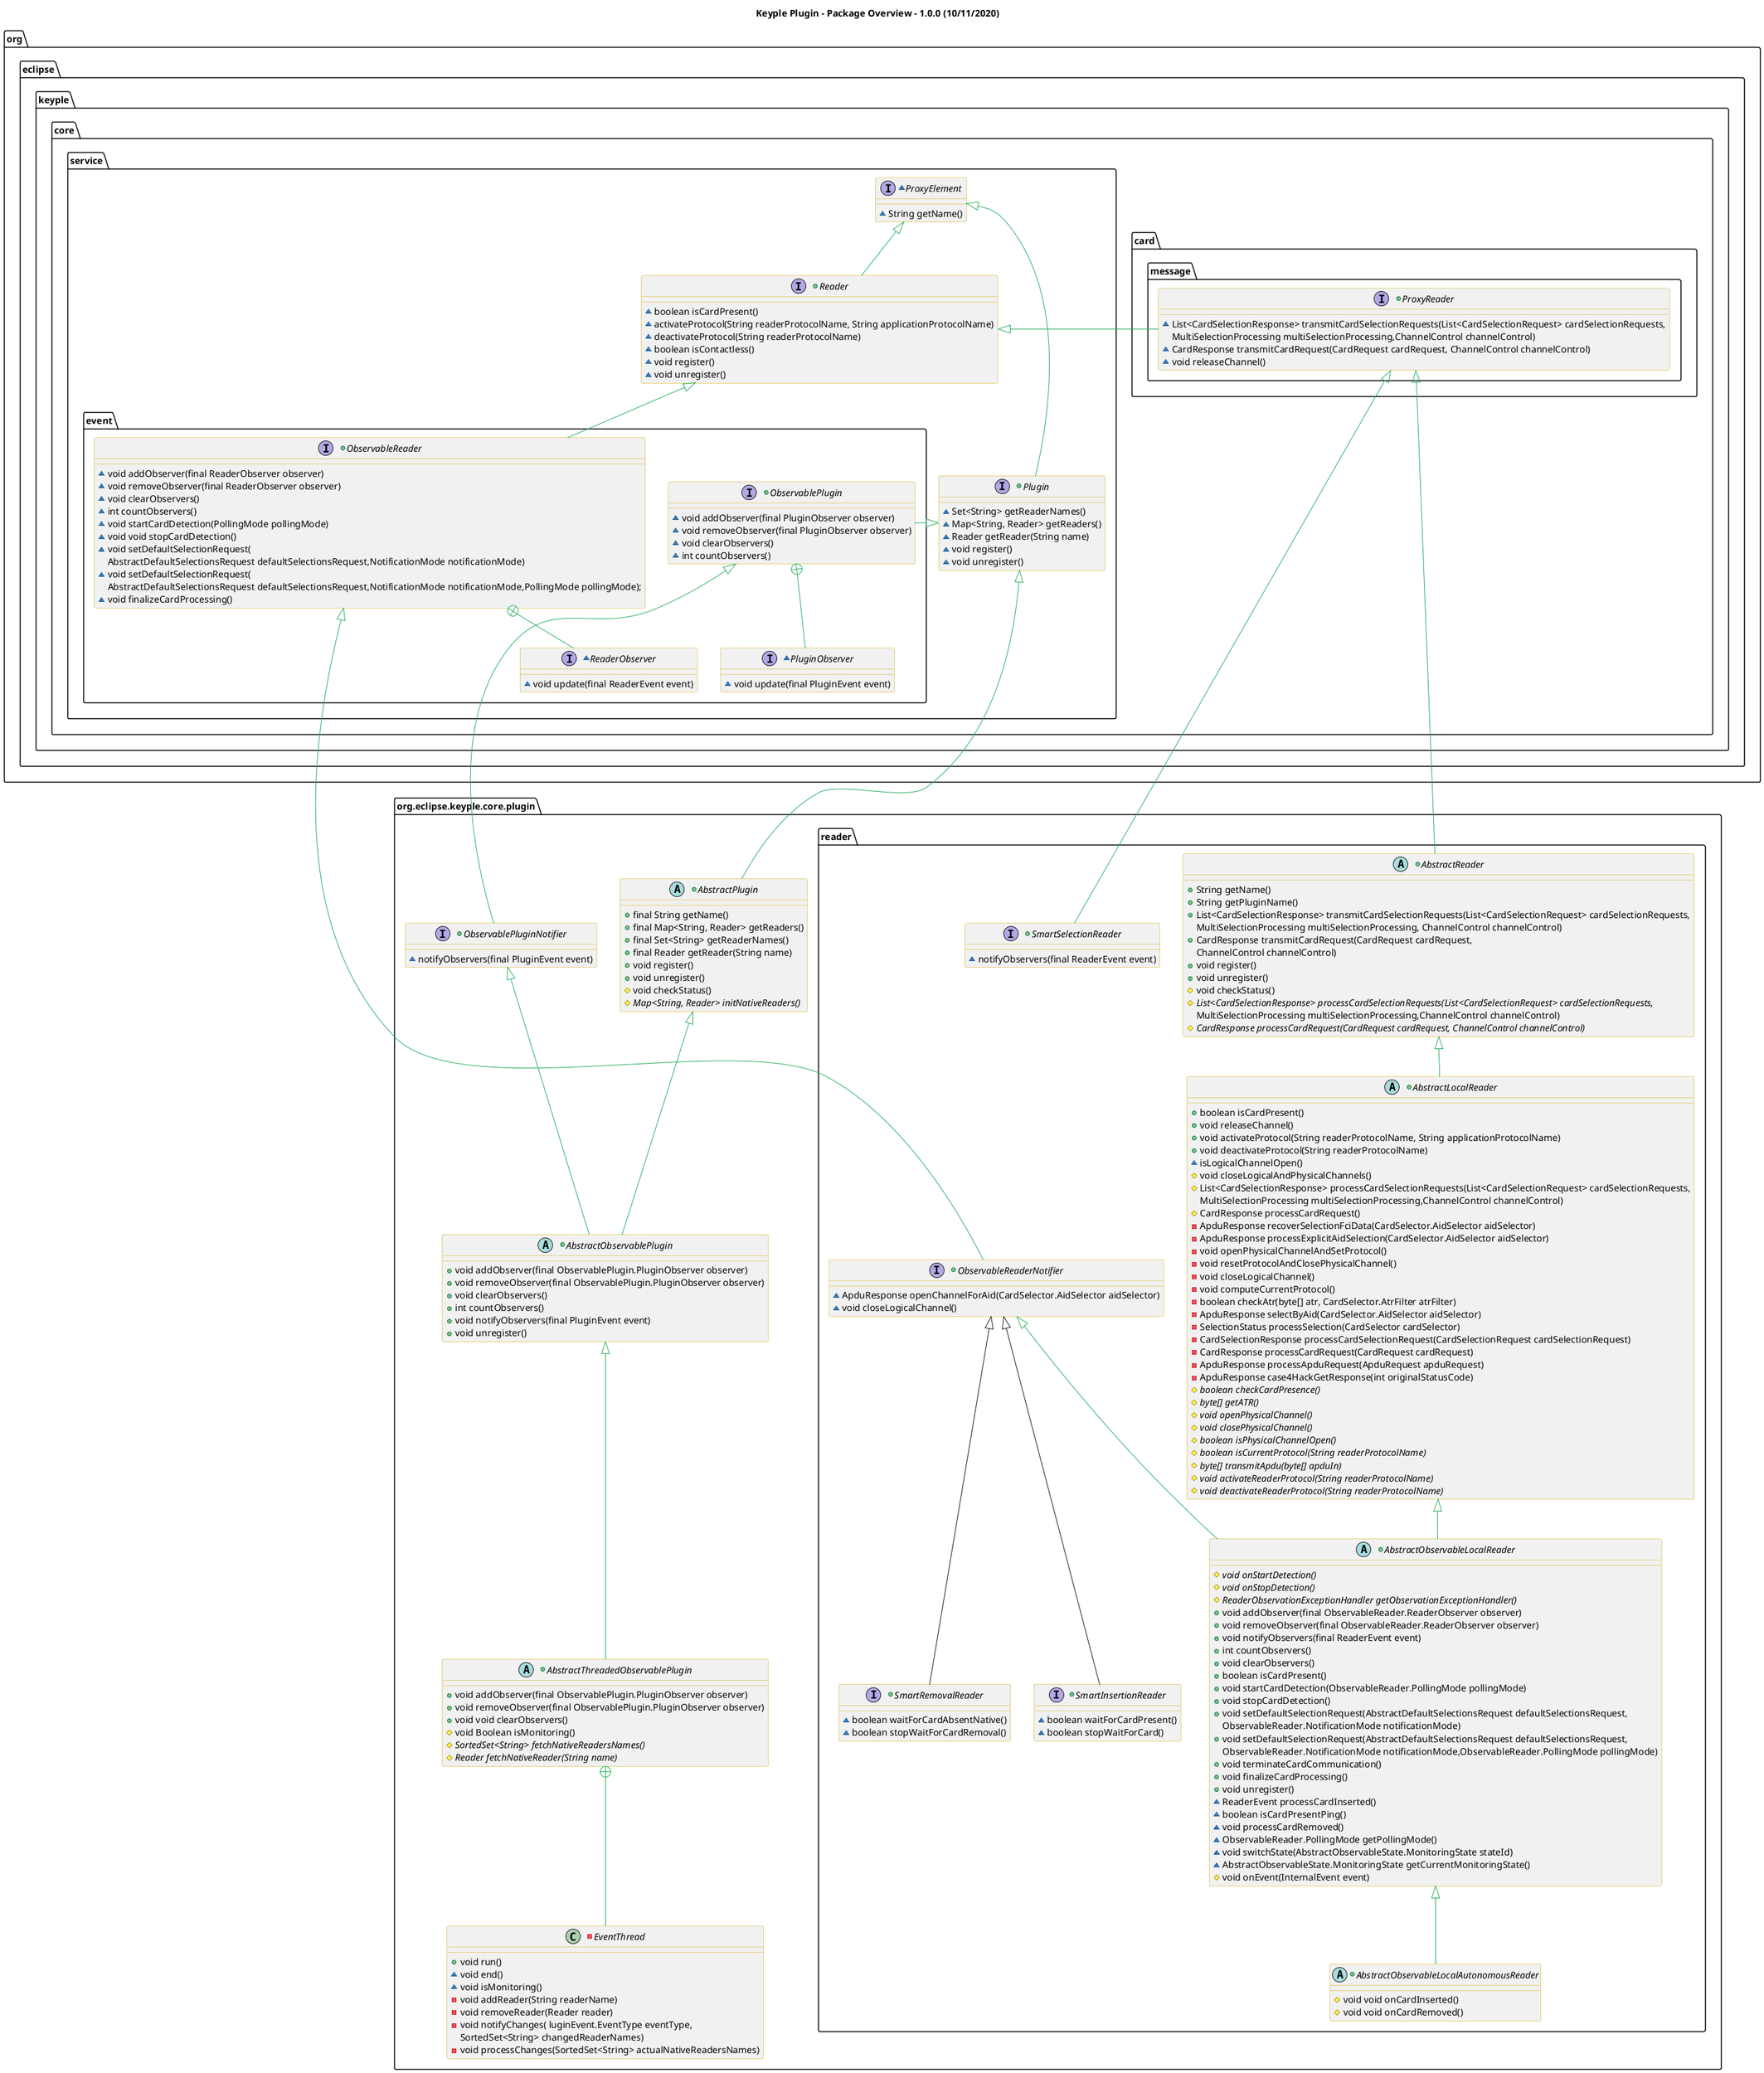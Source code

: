 @startuml
title
    Keyple Plugin - Package Overview - 1.0.0 (10/11/2020)
end title

' == THEME ==

'Couleurs issues de : https://htmlcolorcodes.com/fr/tableau-de-couleur/tableau-de-couleur-design-plat/
!define C_GREY1 F8F9F9
!define C_GREY2 F2F3F4
!define C_GREY3 E5E7E9
!define C_GREY4 D7DBDD
!define C_GREY5 CACFD2
!define C_GREY6 BDC3C7
!define C_LINK 3498DB
!define C_USE 27AE60

skinparam Shadowing false
skinparam ClassFontStyle italic
skinparam ClassBorderColor #D4AC0D
skinparam stereotypeABorderColor #A9DCDF
skinparam stereotypeIBorderColor #B4A7E5
skinparam stereotypeCBorderColor #ADD1B2
skinparam stereotypeEBorderColor #EB93DF
' Red
skinparam ClassBackgroundColor<<red>> #FDEDEC
skinparam ClassBorderColor<<red>> #E74C3C
hide <<red>> stereotype
' Purple
skinparam ClassBackgroundColor<<purple>> #F4ECF7
skinparam ClassBorderColor<<purple>> #8E44AD
hide <<purple>> stereotype
' blue
skinparam ClassBackgroundColor<<blue>> #EBF5FB
skinparam ClassBorderColor<<blue>> #3498DB
hide <<blue>> stereotype
' Green
skinparam ClassBackgroundColor<<green>> #E9F7EF
skinparam ClassBorderColor<<green>> #27AE60
hide <<green>> stereotype
' Grey
skinparam ClassBackgroundColor<<grey>> #EAECEE
skinparam ClassBorderColor<<grey>> #2C3E50
hide <<grey>> stereotype

' == CONTENT ==
package "org.eclipse.keyple.core.card.message" {
    +interface ProxyReader {
        ~List<CardSelectionResponse> transmitCardSelectionRequests(List<CardSelectionRequest> cardSelectionRequests,
        MultiSelectionProcessing multiSelectionProcessing,ChannelControl channelControl)
        ~CardResponse transmitCardRequest(CardRequest cardRequest, ChannelControl channelControl)
        ~void releaseChannel()
    }
}

package "org.eclipse.keyple.core.service" {
    package "event" {
      +interface ObservablePlugin{
        ~void addObserver(final PluginObserver observer)
        ~void removeObserver(final PluginObserver observer)
        ~void clearObservers()
        ~int countObservers()
      }
      ~interface PluginObserver{
        ~void update(final PluginEvent event)
      }
      +interface ObservableReader {
        ~void addObserver(final ReaderObserver observer)
        ~void removeObserver(final ReaderObserver observer)
        ~void clearObservers()
        ~int countObservers()
        ~void startCardDetection(PollingMode pollingMode)
        ~void void stopCardDetection()
        ~void setDefaultSelectionRequest(
        AbstractDefaultSelectionsRequest defaultSelectionsRequest,NotificationMode notificationMode)
        ~void setDefaultSelectionRequest(
        AbstractDefaultSelectionsRequest defaultSelectionsRequest,NotificationMode notificationMode,PollingMode pollingMode);
        ~void finalizeCardProcessing()
      }
      ~interface ReaderObserver{
       ~void update(final ReaderEvent event)
      }
    }
    ~interface ProxyElement{
         ~String getName()
    }
    +interface Plugin {
        ~Set<String> getReaderNames()
        ~Map<String, Reader> getReaders()
        ~Reader getReader(String name)
        ~void register()
        ~void unregister()
    }
    +interface Reader {
        ~boolean isCardPresent()
        ~activateProtocol(String readerProtocolName, String applicationProtocolName)
        ~deactivateProtocol(String readerProtocolName)
        ~boolean isContactless()
        ~void register()
        ~void unregister()
    }
}

package "org.eclipse.keyple.core.plugin" as root {
    +interface ObservablePluginNotifier {
        ~notifyObservers(final PluginEvent event)
    }
    +abstract class AbstractPlugin{
        +final String getName()
        +final Map<String, Reader> getReaders()
        +final Set<String> getReaderNames()
        +final Reader getReader(String name)
        +void register()
        +void unregister()
        #void checkStatus()
        #{abstract} Map<String, Reader> initNativeReaders()

    }
    +abstract class AbstractObservablePlugin {
        +void addObserver(final ObservablePlugin.PluginObserver observer)
        +void removeObserver(final ObservablePlugin.PluginObserver observer)
        +void clearObservers()
        +int countObservers()
        +void notifyObservers(final PluginEvent event)
        +void unregister()
    }

    +abstract class AbstractThreadedObservablePlugin {
        +void addObserver(final ObservablePlugin.PluginObserver observer)
        +void removeObserver(final ObservablePlugin.PluginObserver observer)
        +void void clearObservers()
        #void Boolean isMonitoring()
        #{abstract} SortedSet<String> fetchNativeReadersNames()
        #{abstract} Reader fetchNativeReader(String name)
    }

    -class EventThread {
        +void run()
        ~void end()
        ~void isMonitoring()
        -void addReader(String readerName)
        -void removeReader(Reader reader)
        -void notifyChanges( luginEvent.EventType eventType,
              SortedSet<String> changedReaderNames)
        -void processChanges(SortedSet<String> actualNativeReadersNames)
    }

    package "reader"{
        +interface ObservableReaderNotifier {
            ~ApduResponse openChannelForAid(CardSelector.AidSelector aidSelector)
            ~void closeLogicalChannel()
        }
        +interface SmartSelectionReader {
            ~notifyObservers(final ReaderEvent event)
        }
        +interface SmartRemovalReader {
            ~boolean waitForCardAbsentNative()
            ~boolean stopWaitForCardRemoval()
        }
        +interface SmartInsertionReader {
            ~boolean waitForCardPresent()
            ~boolean stopWaitForCard()
        }
        +abstract class AbstractReader{
            +String getName()
            +String getPluginName()
            +List<CardSelectionResponse> transmitCardSelectionRequests(List<CardSelectionRequest> cardSelectionRequests,
            MultiSelectionProcessing multiSelectionProcessing, ChannelControl channelControl)
            +CardResponse transmitCardRequest(CardRequest cardRequest,
            ChannelControl channelControl)
            +void register()
            +void unregister()
            #void checkStatus()
            #{abstract} List<CardSelectionResponse> processCardSelectionRequests(List<CardSelectionRequest> cardSelectionRequests,
            MultiSelectionProcessing multiSelectionProcessing,ChannelControl channelControl)
            #{abstract} CardResponse processCardRequest(CardRequest cardRequest, ChannelControl channelControl)
        }

         +abstract class AbstractLocalReader{
            +boolean isCardPresent()
            +void releaseChannel()
            +void activateProtocol(String readerProtocolName, String applicationProtocolName)
            +void deactivateProtocol(String readerProtocolName)
            ~isLogicalChannelOpen()
            #void closeLogicalAndPhysicalChannels()
            #List<CardSelectionResponse> processCardSelectionRequests(List<CardSelectionRequest> cardSelectionRequests,
            MultiSelectionProcessing multiSelectionProcessing,ChannelControl channelControl)
            #CardResponse processCardRequest()
            -ApduResponse recoverSelectionFciData(CardSelector.AidSelector aidSelector)
            -ApduResponse processExplicitAidSelection(CardSelector.AidSelector aidSelector)
            -void openPhysicalChannelAndSetProtocol()
            -void resetProtocolAndClosePhysicalChannel()
            -void closeLogicalChannel()
            -void computeCurrentProtocol()
            -boolean checkAtr(byte[] atr, CardSelector.AtrFilter atrFilter)
            -ApduResponse selectByAid(CardSelector.AidSelector aidSelector)
            -SelectionStatus processSelection(CardSelector cardSelector)
            -CardSelectionResponse processCardSelectionRequest(CardSelectionRequest cardSelectionRequest)
            -CardResponse processCardRequest(CardRequest cardRequest)
            -ApduResponse processApduRequest(ApduRequest apduRequest)
            -ApduResponse case4HackGetResponse(int originalStatusCode)
            #{abstract} boolean checkCardPresence()
            #{abstract} byte[] getATR()
            #{abstract} void openPhysicalChannel()
            #{abstract} void closePhysicalChannel()
            #{abstract} boolean isPhysicalChannelOpen()
            #{abstract} boolean isCurrentProtocol(String readerProtocolName)
            #{abstract} byte[] transmitApdu(byte[] apduIn)
            #{abstract} void activateReaderProtocol(String readerProtocolName)
            #{abstract} void deactivateReaderProtocol(String readerProtocolName)
         }

         +abstract class AbstractObservableLocalReader{
            #{abstract} void onStartDetection()
            #{abstract} void onStopDetection()
            #{abstract} ReaderObservationExceptionHandler getObservationExceptionHandler()
            +void addObserver(final ObservableReader.ReaderObserver observer)
            +void removeObserver(final ObservableReader.ReaderObserver observer)
            +void notifyObservers(final ReaderEvent event)
            +int countObservers()
            +void clearObservers()
            +boolean isCardPresent()
            +void startCardDetection(ObservableReader.PollingMode pollingMode)
            +void stopCardDetection()
            +void setDefaultSelectionRequest(AbstractDefaultSelectionsRequest defaultSelectionsRequest,
            ObservableReader.NotificationMode notificationMode)
            +void setDefaultSelectionRequest(AbstractDefaultSelectionsRequest defaultSelectionsRequest,
            ObservableReader.NotificationMode notificationMode,ObservableReader.PollingMode pollingMode)
            +void terminateCardCommunication()
            +void finalizeCardProcessing()
            +void unregister()
            ~ReaderEvent processCardInserted()
            ~boolean isCardPresentPing()
            ~void processCardRemoved()
            ~ObservableReader.PollingMode getPollingMode()
            ~void switchState(AbstractObservableState.MonitoringState stateId)
            ~AbstractObservableState.MonitoringState getCurrentMonitoringState()
            #void onEvent(InternalEvent event)

         }

         +abstract class AbstractObservableLocalAutonomousReader{
            #void void onCardInserted()
            #void void onCardRemoved()
         }
    }
}


' Associations
ProxyElement <|-- Reader #C_USE
ProxyElement <|-- Plugin #C_USE
Reader <|- ProxyReader #C_USE
Reader <|-- ObservableReader #C_USE
ObservableReader +-- ReaderObserver #C_USE
ObservableReader <|-- ObservableReaderNotifier #C_USE
ObservableReaderNotifier <|-- SmartRemovalReader
ObservableReaderNotifier <|-- SmartInsertionReader
Plugin <|- AbstractPlugin #C_USE
Plugin <|- ObservablePlugin #C_USE
AbstractPlugin <|-- AbstractObservablePlugin #C_USE
ObservablePluginNotifier <|-- AbstractObservablePlugin #C_USE
AbstractObservablePlugin <|-- AbstractThreadedObservablePlugin #C_USE
AbstractThreadedObservablePlugin +-- EventThread #C_USE
ObservablePlugin <|--- ObservablePluginNotifier #C_USE
ObservablePlugin +-- PluginObserver #C_USE
ProxyReader <|--- AbstractReader #C_USE
ProxyReader <|- SmartSelectionReader #C_USE
AbstractReader <|-- AbstractLocalReader #C_USE
AbstractLocalReader <|-- AbstractObservableLocalReader #C_USE
AbstractObservableLocalReader <|-- AbstractObservableLocalAutonomousReader #C_USE
ObservableReaderNotifier <|-- AbstractObservableLocalReader #C_USE

' == LAYOUT ==


' == STYLE ==

'package root #C_GREY1 {}
'package spi #C_GREY3 {}
'package impl #C_GREY2 {}
'
'interface LocalServiceClient <<green>>
'class LocalServiceClientFactory <<green>>
'interface LocalServiceClientFactoryNameStep <<green>>
'interface LocalServiceClientFactoryNodeStep <<green>>
'interface LocalServiceClientFactoryTimeoutStep <<green>>
'interface LocalServiceClientFactoryReaderStep <<green>>
'interface LocalServiceClientFactoryBuilderStep <<green>>
'class RemoteServiceParameters <<green>>
'class RemoteServiceParametersBuilder <<green>>
'class LocalServiceClientUtils <<green>>
'interface ObservableReaderEventFilter <<green>>
'
'interface LocalServiceServer <<purple>>
'class LocalServiceServerFactory <<purple>>
'interface LocalServiceServerFactoryNameStep <<purple>>
'interface LocalServiceServerFactoryNodeStep <<purple>>
'interface LocalServiceServerFactoryBuilderStep <<purple>>
'class LocalServiceServerUtils <<purple>>
'
'interface PoolLocalServiceServer <<blue>>
'class PoolLocalServiceServerFactory <<blue>>
'interface PoolLocalServiceServerFactoryNameStep <<blue>>
'interface PoolLocalServiceServerFactoryNodeStep <<blue>>
'interface PoolLocalServiceServerFactoryPluginStep <<blue>>
'interface PoolLocalServiceServerFactoryBuilderStep <<blue>>
'class PoolLocalServiceServerUtils <<blue>>



@enduml